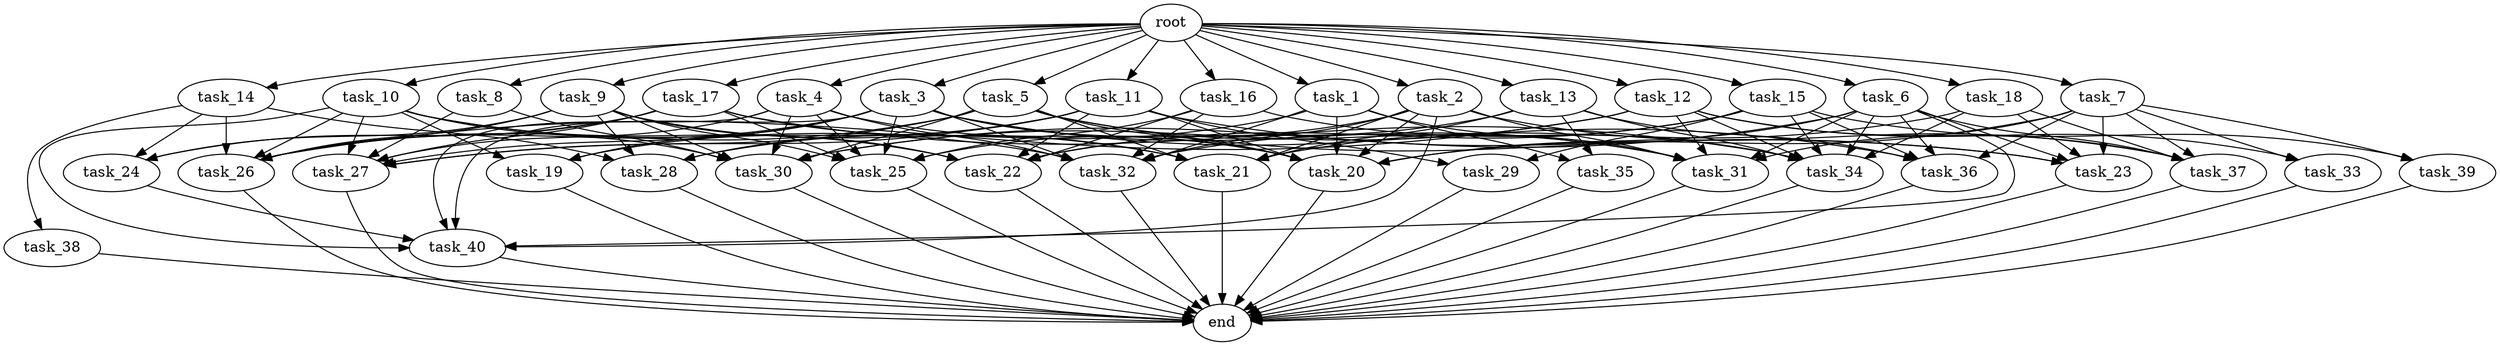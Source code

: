 digraph G {
  root [size="0.000000e+00"];
  task_1 [size="1.935428e+09"];
  task_2 [size="6.751682e+09"];
  task_3 [size="4.889109e+09"];
  task_4 [size="8.884591e+09"];
  task_5 [size="9.643155e+09"];
  task_6 [size="3.488639e+09"];
  task_7 [size="6.586810e+09"];
  task_8 [size="8.487814e+09"];
  task_9 [size="6.917704e+09"];
  task_10 [size="4.470906e+09"];
  task_11 [size="4.697041e+09"];
  task_12 [size="7.574155e+09"];
  task_13 [size="8.342352e+09"];
  task_14 [size="7.837249e+09"];
  task_15 [size="9.033007e+09"];
  task_16 [size="9.346821e+09"];
  task_17 [size="6.778879e+09"];
  task_18 [size="5.826060e+09"];
  task_19 [size="4.747893e+09"];
  task_20 [size="3.762606e+09"];
  task_21 [size="7.098057e+09"];
  task_22 [size="4.345590e+09"];
  task_23 [size="7.719035e+09"];
  task_24 [size="4.026956e+09"];
  task_25 [size="4.553134e+09"];
  task_26 [size="2.960660e+09"];
  task_27 [size="6.072949e+09"];
  task_28 [size="7.234571e+09"];
  task_29 [size="3.776899e+09"];
  task_30 [size="8.547089e+09"];
  task_31 [size="1.948519e+09"];
  task_32 [size="7.790008e+09"];
  task_33 [size="1.617616e+08"];
  task_34 [size="6.150318e+09"];
  task_35 [size="3.667088e+09"];
  task_36 [size="1.615607e+09"];
  task_37 [size="8.241377e+09"];
  task_38 [size="2.816208e+09"];
  task_39 [size="1.384958e+09"];
  task_40 [size="6.744968e+09"];
  end [size="0.000000e+00"];

  root -> task_1 [size="1.000000e-12"];
  root -> task_2 [size="1.000000e-12"];
  root -> task_3 [size="1.000000e-12"];
  root -> task_4 [size="1.000000e-12"];
  root -> task_5 [size="1.000000e-12"];
  root -> task_6 [size="1.000000e-12"];
  root -> task_7 [size="1.000000e-12"];
  root -> task_8 [size="1.000000e-12"];
  root -> task_9 [size="1.000000e-12"];
  root -> task_10 [size="1.000000e-12"];
  root -> task_11 [size="1.000000e-12"];
  root -> task_12 [size="1.000000e-12"];
  root -> task_13 [size="1.000000e-12"];
  root -> task_14 [size="1.000000e-12"];
  root -> task_15 [size="1.000000e-12"];
  root -> task_16 [size="1.000000e-12"];
  root -> task_17 [size="1.000000e-12"];
  root -> task_18 [size="1.000000e-12"];
  task_1 -> task_20 [size="4.703257e+07"];
  task_1 -> task_28 [size="1.808643e+08"];
  task_1 -> task_31 [size="2.783598e+07"];
  task_1 -> task_32 [size="1.112858e+08"];
  task_1 -> task_35 [size="1.833544e+08"];
  task_2 -> task_20 [size="4.703257e+07"];
  task_2 -> task_21 [size="1.183010e+08"];
  task_2 -> task_25 [size="7.588557e+07"];
  task_2 -> task_31 [size="2.783598e+07"];
  task_2 -> task_32 [size="1.112858e+08"];
  task_2 -> task_37 [size="1.648275e+08"];
  task_2 -> task_40 [size="1.124161e+08"];
  task_3 -> task_19 [size="1.582631e+08"];
  task_3 -> task_20 [size="4.703257e+07"];
  task_3 -> task_25 [size="7.588557e+07"];
  task_3 -> task_26 [size="4.229515e+07"];
  task_3 -> task_27 [size="8.675642e+07"];
  task_3 -> task_31 [size="2.783598e+07"];
  task_3 -> task_32 [size="1.112858e+08"];
  task_3 -> task_36 [size="3.231215e+07"];
  task_3 -> task_40 [size="1.124161e+08"];
  task_4 -> task_20 [size="4.703257e+07"];
  task_4 -> task_25 [size="7.588557e+07"];
  task_4 -> task_27 [size="8.675642e+07"];
  task_4 -> task_30 [size="1.221013e+08"];
  task_4 -> task_32 [size="1.112858e+08"];
  task_4 -> task_40 [size="1.124161e+08"];
  task_5 -> task_20 [size="4.703257e+07"];
  task_5 -> task_21 [size="1.183010e+08"];
  task_5 -> task_23 [size="1.543807e+08"];
  task_5 -> task_26 [size="4.229515e+07"];
  task_5 -> task_27 [size="8.675642e+07"];
  task_5 -> task_30 [size="1.221013e+08"];
  task_5 -> task_31 [size="2.783598e+07"];
  task_6 -> task_20 [size="4.703257e+07"];
  task_6 -> task_23 [size="1.543807e+08"];
  task_6 -> task_30 [size="1.221013e+08"];
  task_6 -> task_31 [size="2.783598e+07"];
  task_6 -> task_34 [size="8.786168e+07"];
  task_6 -> task_36 [size="3.231215e+07"];
  task_6 -> task_37 [size="1.648275e+08"];
  task_6 -> task_40 [size="1.124161e+08"];
  task_7 -> task_20 [size="4.703257e+07"];
  task_7 -> task_23 [size="1.543807e+08"];
  task_7 -> task_31 [size="2.783598e+07"];
  task_7 -> task_33 [size="8.088082e+06"];
  task_7 -> task_36 [size="3.231215e+07"];
  task_7 -> task_37 [size="1.648275e+08"];
  task_7 -> task_39 [size="6.924791e+07"];
  task_8 -> task_27 [size="8.675642e+07"];
  task_8 -> task_30 [size="1.221013e+08"];
  task_9 -> task_21 [size="1.183010e+08"];
  task_9 -> task_22 [size="7.242651e+07"];
  task_9 -> task_24 [size="1.342319e+08"];
  task_9 -> task_25 [size="7.588557e+07"];
  task_9 -> task_26 [size="4.229515e+07"];
  task_9 -> task_28 [size="1.808643e+08"];
  task_9 -> task_30 [size="1.221013e+08"];
  task_10 -> task_19 [size="1.582631e+08"];
  task_10 -> task_22 [size="7.242651e+07"];
  task_10 -> task_26 [size="4.229515e+07"];
  task_10 -> task_27 [size="8.675642e+07"];
  task_10 -> task_30 [size="1.221013e+08"];
  task_10 -> task_32 [size="1.112858e+08"];
  task_10 -> task_40 [size="1.124161e+08"];
  task_11 -> task_19 [size="1.582631e+08"];
  task_11 -> task_20 [size="4.703257e+07"];
  task_11 -> task_22 [size="7.242651e+07"];
  task_11 -> task_23 [size="1.543807e+08"];
  task_11 -> task_27 [size="8.675642e+07"];
  task_11 -> task_28 [size="1.808643e+08"];
  task_11 -> task_29 [size="1.888450e+08"];
  task_12 -> task_26 [size="4.229515e+07"];
  task_12 -> task_30 [size="1.221013e+08"];
  task_12 -> task_31 [size="2.783598e+07"];
  task_12 -> task_33 [size="8.088082e+06"];
  task_12 -> task_34 [size="8.786168e+07"];
  task_12 -> task_37 [size="1.648275e+08"];
  task_13 -> task_21 [size="1.183010e+08"];
  task_13 -> task_22 [size="7.242651e+07"];
  task_13 -> task_34 [size="8.786168e+07"];
  task_13 -> task_35 [size="1.833544e+08"];
  task_13 -> task_36 [size="3.231215e+07"];
  task_14 -> task_24 [size="1.342319e+08"];
  task_14 -> task_26 [size="4.229515e+07"];
  task_14 -> task_28 [size="1.808643e+08"];
  task_14 -> task_38 [size="2.816208e+08"];
  task_15 -> task_22 [size="7.242651e+07"];
  task_15 -> task_29 [size="1.888450e+08"];
  task_15 -> task_32 [size="1.112858e+08"];
  task_15 -> task_34 [size="8.786168e+07"];
  task_15 -> task_36 [size="3.231215e+07"];
  task_15 -> task_39 [size="6.924791e+07"];
  task_16 -> task_22 [size="7.242651e+07"];
  task_16 -> task_25 [size="7.588557e+07"];
  task_16 -> task_32 [size="1.112858e+08"];
  task_16 -> task_34 [size="8.786168e+07"];
  task_17 -> task_21 [size="1.183010e+08"];
  task_17 -> task_24 [size="1.342319e+08"];
  task_17 -> task_25 [size="7.588557e+07"];
  task_17 -> task_26 [size="4.229515e+07"];
  task_17 -> task_27 [size="8.675642e+07"];
  task_17 -> task_34 [size="8.786168e+07"];
  task_18 -> task_21 [size="1.183010e+08"];
  task_18 -> task_23 [size="1.543807e+08"];
  task_18 -> task_34 [size="8.786168e+07"];
  task_18 -> task_37 [size="1.648275e+08"];
  task_19 -> end [size="1.000000e-12"];
  task_20 -> end [size="1.000000e-12"];
  task_21 -> end [size="1.000000e-12"];
  task_22 -> end [size="1.000000e-12"];
  task_23 -> end [size="1.000000e-12"];
  task_24 -> task_40 [size="1.124161e+08"];
  task_25 -> end [size="1.000000e-12"];
  task_26 -> end [size="1.000000e-12"];
  task_27 -> end [size="1.000000e-12"];
  task_28 -> end [size="1.000000e-12"];
  task_29 -> end [size="1.000000e-12"];
  task_30 -> end [size="1.000000e-12"];
  task_31 -> end [size="1.000000e-12"];
  task_32 -> end [size="1.000000e-12"];
  task_33 -> end [size="1.000000e-12"];
  task_34 -> end [size="1.000000e-12"];
  task_35 -> end [size="1.000000e-12"];
  task_36 -> end [size="1.000000e-12"];
  task_37 -> end [size="1.000000e-12"];
  task_38 -> end [size="1.000000e-12"];
  task_39 -> end [size="1.000000e-12"];
  task_40 -> end [size="1.000000e-12"];
}
